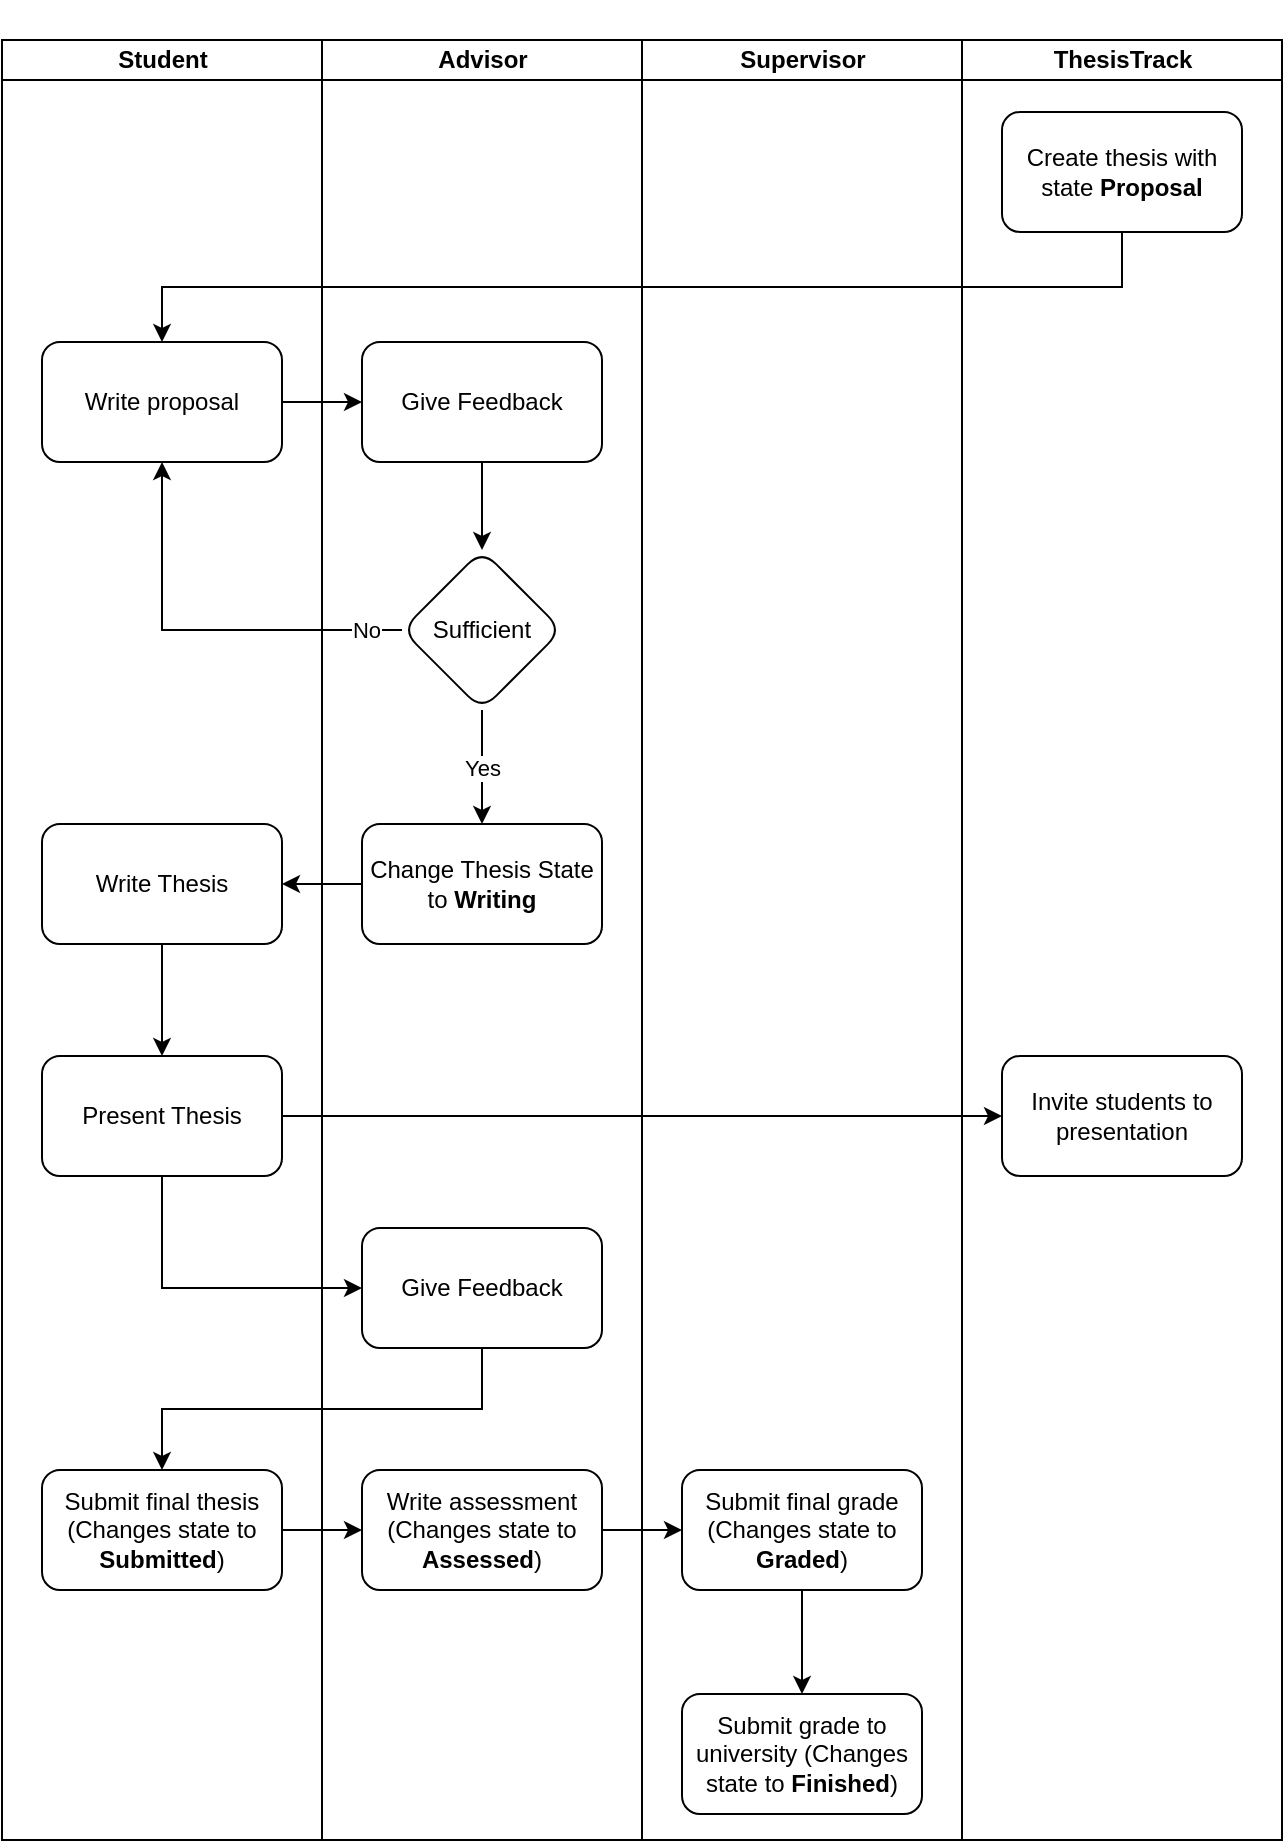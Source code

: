 <mxfile version="24.7.17">
  <diagram name="Page-1" id="74e2e168-ea6b-b213-b513-2b3c1d86103e">
    <mxGraphModel dx="1369" dy="632" grid="1" gridSize="10" guides="1" tooltips="1" connect="1" arrows="1" fold="1" page="1" pageScale="1" pageWidth="1100" pageHeight="850" background="none" math="0" shadow="0">
      <root>
        <mxCell id="0" />
        <mxCell id="1" parent="0" />
        <mxCell id="77e6c97f196da883-1" value="" style="swimlane;html=1;childLayout=stackLayout;startSize=20;rounded=0;shadow=0;labelBackgroundColor=none;strokeWidth=1;fontFamily=Verdana;fontSize=8;align=center;movable=1;resizable=1;rotatable=1;deletable=1;editable=1;locked=0;connectable=1;swimlaneHead=0;swimlaneBody=0;horizontal=1;strokeColor=none;fillColor=none;swimlaneLine=1;container=0;collapsible=0;" parent="1" vertex="1">
          <mxGeometry x="70" y="40" width="640" height="920" as="geometry">
            <mxRectangle x="70" y="40" width="130" height="20" as="alternateBounds" />
          </mxGeometry>
        </mxCell>
        <mxCell id="77e6c97f196da883-2" value="Student" style="swimlane;html=1;startSize=20;" parent="77e6c97f196da883-1" vertex="1">
          <mxGeometry y="20" width="160" height="900" as="geometry" />
        </mxCell>
        <mxCell id="FH-egheK_HizLAxa6WL1-76" value="Write proposal" style="whiteSpace=wrap;html=1;rounded=1;" parent="77e6c97f196da883-2" vertex="1">
          <mxGeometry x="20" y="151" width="120" height="60" as="geometry" />
        </mxCell>
        <mxCell id="FH-egheK_HizLAxa6WL1-89" value="" style="edgeStyle=orthogonalEdgeStyle;rounded=0;orthogonalLoop=1;jettySize=auto;html=1;" parent="77e6c97f196da883-2" source="FH-egheK_HizLAxa6WL1-86" target="FH-egheK_HizLAxa6WL1-88" edge="1">
          <mxGeometry relative="1" as="geometry" />
        </mxCell>
        <mxCell id="FH-egheK_HizLAxa6WL1-86" value="Write Thesis" style="whiteSpace=wrap;html=1;rounded=1;" parent="77e6c97f196da883-2" vertex="1">
          <mxGeometry x="20" y="392" width="120" height="60" as="geometry" />
        </mxCell>
        <mxCell id="FH-egheK_HizLAxa6WL1-88" value="Present Thesis" style="whiteSpace=wrap;html=1;rounded=1;" parent="77e6c97f196da883-2" vertex="1">
          <mxGeometry x="20" y="508" width="120" height="60" as="geometry" />
        </mxCell>
        <mxCell id="FH-egheK_HizLAxa6WL1-95" value="Submit final thesis (Changes state to &lt;b&gt;Submitted&lt;/b&gt;)" style="whiteSpace=wrap;html=1;rounded=1;" parent="77e6c97f196da883-2" vertex="1">
          <mxGeometry x="20" y="715" width="120" height="60" as="geometry" />
        </mxCell>
        <mxCell id="77e6c97f196da883-3" value="Advisor" style="swimlane;html=1;startSize=20;" parent="77e6c97f196da883-1" vertex="1">
          <mxGeometry x="160" y="20" width="160" height="900" as="geometry" />
        </mxCell>
        <mxCell id="FH-egheK_HizLAxa6WL1-81" value="" style="edgeStyle=orthogonalEdgeStyle;rounded=0;orthogonalLoop=1;jettySize=auto;html=1;" parent="77e6c97f196da883-3" source="FH-egheK_HizLAxa6WL1-78" target="FH-egheK_HizLAxa6WL1-80" edge="1">
          <mxGeometry relative="1" as="geometry" />
        </mxCell>
        <mxCell id="FH-egheK_HizLAxa6WL1-78" value="Give Feedback" style="whiteSpace=wrap;html=1;rounded=1;" parent="77e6c97f196da883-3" vertex="1">
          <mxGeometry x="20" y="151" width="120" height="60" as="geometry" />
        </mxCell>
        <mxCell id="FH-egheK_HizLAxa6WL1-85" value="Yes" style="edgeStyle=orthogonalEdgeStyle;rounded=0;orthogonalLoop=1;jettySize=auto;html=1;" parent="77e6c97f196da883-3" source="FH-egheK_HizLAxa6WL1-80" target="FH-egheK_HizLAxa6WL1-84" edge="1">
          <mxGeometry relative="1" as="geometry" />
        </mxCell>
        <mxCell id="FH-egheK_HizLAxa6WL1-80" value="Sufficient" style="rhombus;whiteSpace=wrap;html=1;rounded=1;" parent="77e6c97f196da883-3" vertex="1">
          <mxGeometry x="40" y="255" width="80" height="80" as="geometry" />
        </mxCell>
        <mxCell id="FH-egheK_HizLAxa6WL1-84" value="Change Thesis State to &lt;b&gt;Writing&lt;/b&gt;" style="whiteSpace=wrap;html=1;rounded=1;" parent="77e6c97f196da883-3" vertex="1">
          <mxGeometry x="20" y="392" width="120" height="60" as="geometry" />
        </mxCell>
        <mxCell id="FH-egheK_HizLAxa6WL1-92" value="Give Feedback" style="whiteSpace=wrap;html=1;rounded=1;" parent="77e6c97f196da883-3" vertex="1">
          <mxGeometry x="20" y="594" width="120" height="60" as="geometry" />
        </mxCell>
        <mxCell id="FH-egheK_HizLAxa6WL1-100" value="Write assessment (Changes state to &lt;b&gt;Assessed&lt;/b&gt;)" style="whiteSpace=wrap;html=1;rounded=1;" parent="77e6c97f196da883-3" vertex="1">
          <mxGeometry x="20" y="715" width="120" height="60" as="geometry" />
        </mxCell>
        <mxCell id="77e6c97f196da883-4" value="Supervisor" style="swimlane;html=1;startSize=20;" parent="77e6c97f196da883-1" vertex="1">
          <mxGeometry x="320" y="20" width="160" height="900" as="geometry" />
        </mxCell>
        <mxCell id="FH-egheK_HizLAxa6WL1-105" value="" style="edgeStyle=orthogonalEdgeStyle;rounded=0;orthogonalLoop=1;jettySize=auto;html=1;entryX=0.5;entryY=0;entryDx=0;entryDy=0;" parent="77e6c97f196da883-4" source="FH-egheK_HizLAxa6WL1-102" target="FH-egheK_HizLAxa6WL1-104" edge="1">
          <mxGeometry relative="1" as="geometry">
            <mxPoint x="80" y="819" as="targetPoint" />
          </mxGeometry>
        </mxCell>
        <mxCell id="FH-egheK_HizLAxa6WL1-102" value="Submit final grade&lt;div&gt;(Changes state to &lt;b&gt;Graded&lt;/b&gt;)&lt;/div&gt;" style="whiteSpace=wrap;html=1;rounded=1;" parent="77e6c97f196da883-4" vertex="1">
          <mxGeometry x="20" y="715" width="120" height="60" as="geometry" />
        </mxCell>
        <mxCell id="FH-egheK_HizLAxa6WL1-104" value="Submit grade to university (Changes state to &lt;b&gt;Finished&lt;/b&gt;)" style="whiteSpace=wrap;html=1;rounded=1;" parent="77e6c97f196da883-4" vertex="1">
          <mxGeometry x="20" y="827" width="120" height="60" as="geometry" />
        </mxCell>
        <mxCell id="77e6c97f196da883-5" value="ThesisTrack" style="swimlane;html=1;startSize=20;" parent="77e6c97f196da883-1" vertex="1">
          <mxGeometry x="480" y="20" width="160" height="900" as="geometry" />
        </mxCell>
        <mxCell id="FH-egheK_HizLAxa6WL1-71" value="Create thesis with state &lt;b&gt;Proposal&lt;/b&gt;" style="whiteSpace=wrap;html=1;rounded=1;" parent="77e6c97f196da883-5" vertex="1">
          <mxGeometry x="20" y="36" width="120" height="60" as="geometry" />
        </mxCell>
        <mxCell id="FH-egheK_HizLAxa6WL1-90" value="Invite students to&lt;div&gt;presentation&lt;/div&gt;" style="whiteSpace=wrap;html=1;rounded=1;" parent="77e6c97f196da883-5" vertex="1">
          <mxGeometry x="20" y="508" width="120" height="60" as="geometry" />
        </mxCell>
        <mxCell id="FH-egheK_HizLAxa6WL1-75" style="edgeStyle=orthogonalEdgeStyle;rounded=0;orthogonalLoop=1;jettySize=auto;html=1;exitX=0.5;exitY=1;exitDx=0;exitDy=0;entryX=0.5;entryY=0;entryDx=0;entryDy=0;" parent="77e6c97f196da883-1" source="FH-egheK_HizLAxa6WL1-71" target="FH-egheK_HizLAxa6WL1-76" edge="1">
          <mxGeometry relative="1" as="geometry">
            <mxPoint x="80" y="202" as="targetPoint" />
          </mxGeometry>
        </mxCell>
        <mxCell id="FH-egheK_HizLAxa6WL1-79" value="" style="edgeStyle=orthogonalEdgeStyle;rounded=0;orthogonalLoop=1;jettySize=auto;html=1;" parent="77e6c97f196da883-1" source="FH-egheK_HizLAxa6WL1-76" target="FH-egheK_HizLAxa6WL1-78" edge="1">
          <mxGeometry relative="1" as="geometry" />
        </mxCell>
        <mxCell id="FH-egheK_HizLAxa6WL1-82" style="edgeStyle=orthogonalEdgeStyle;rounded=0;orthogonalLoop=1;jettySize=auto;html=1;exitX=0;exitY=0.5;exitDx=0;exitDy=0;entryX=0.5;entryY=1;entryDx=0;entryDy=0;" parent="77e6c97f196da883-1" source="FH-egheK_HizLAxa6WL1-80" target="FH-egheK_HizLAxa6WL1-76" edge="1">
          <mxGeometry relative="1" as="geometry" />
        </mxCell>
        <mxCell id="FH-egheK_HizLAxa6WL1-83" value="No" style="edgeLabel;html=1;align=center;verticalAlign=middle;resizable=0;points=[];" parent="FH-egheK_HizLAxa6WL1-82" vertex="1" connectable="0">
          <mxGeometry x="-0.83" relative="1" as="geometry">
            <mxPoint x="-1" as="offset" />
          </mxGeometry>
        </mxCell>
        <mxCell id="FH-egheK_HizLAxa6WL1-87" value="" style="edgeStyle=orthogonalEdgeStyle;rounded=0;orthogonalLoop=1;jettySize=auto;html=1;" parent="77e6c97f196da883-1" source="FH-egheK_HizLAxa6WL1-84" target="FH-egheK_HizLAxa6WL1-86" edge="1">
          <mxGeometry relative="1" as="geometry" />
        </mxCell>
        <mxCell id="FH-egheK_HizLAxa6WL1-91" value="" style="edgeStyle=orthogonalEdgeStyle;rounded=0;orthogonalLoop=1;jettySize=auto;html=1;" parent="77e6c97f196da883-1" source="FH-egheK_HizLAxa6WL1-88" target="FH-egheK_HizLAxa6WL1-90" edge="1">
          <mxGeometry relative="1" as="geometry" />
        </mxCell>
        <mxCell id="FH-egheK_HizLAxa6WL1-94" style="edgeStyle=orthogonalEdgeStyle;rounded=0;orthogonalLoop=1;jettySize=auto;html=1;exitX=0.5;exitY=1;exitDx=0;exitDy=0;entryX=0;entryY=0.5;entryDx=0;entryDy=0;" parent="77e6c97f196da883-1" source="FH-egheK_HizLAxa6WL1-88" target="FH-egheK_HizLAxa6WL1-92" edge="1">
          <mxGeometry relative="1" as="geometry" />
        </mxCell>
        <mxCell id="FH-egheK_HizLAxa6WL1-97" style="edgeStyle=orthogonalEdgeStyle;rounded=0;orthogonalLoop=1;jettySize=auto;html=1;exitX=0.5;exitY=1;exitDx=0;exitDy=0;entryX=0.5;entryY=0;entryDx=0;entryDy=0;" parent="77e6c97f196da883-1" source="FH-egheK_HizLAxa6WL1-92" target="FH-egheK_HizLAxa6WL1-95" edge="1">
          <mxGeometry relative="1" as="geometry" />
        </mxCell>
        <mxCell id="FH-egheK_HizLAxa6WL1-101" value="" style="edgeStyle=orthogonalEdgeStyle;rounded=0;orthogonalLoop=1;jettySize=auto;html=1;" parent="77e6c97f196da883-1" source="FH-egheK_HizLAxa6WL1-95" target="FH-egheK_HizLAxa6WL1-100" edge="1">
          <mxGeometry relative="1" as="geometry" />
        </mxCell>
        <mxCell id="FH-egheK_HizLAxa6WL1-103" value="" style="edgeStyle=orthogonalEdgeStyle;rounded=0;orthogonalLoop=1;jettySize=auto;html=1;" parent="77e6c97f196da883-1" source="FH-egheK_HizLAxa6WL1-100" target="FH-egheK_HizLAxa6WL1-102" edge="1">
          <mxGeometry relative="1" as="geometry" />
        </mxCell>
      </root>
    </mxGraphModel>
  </diagram>
</mxfile>
